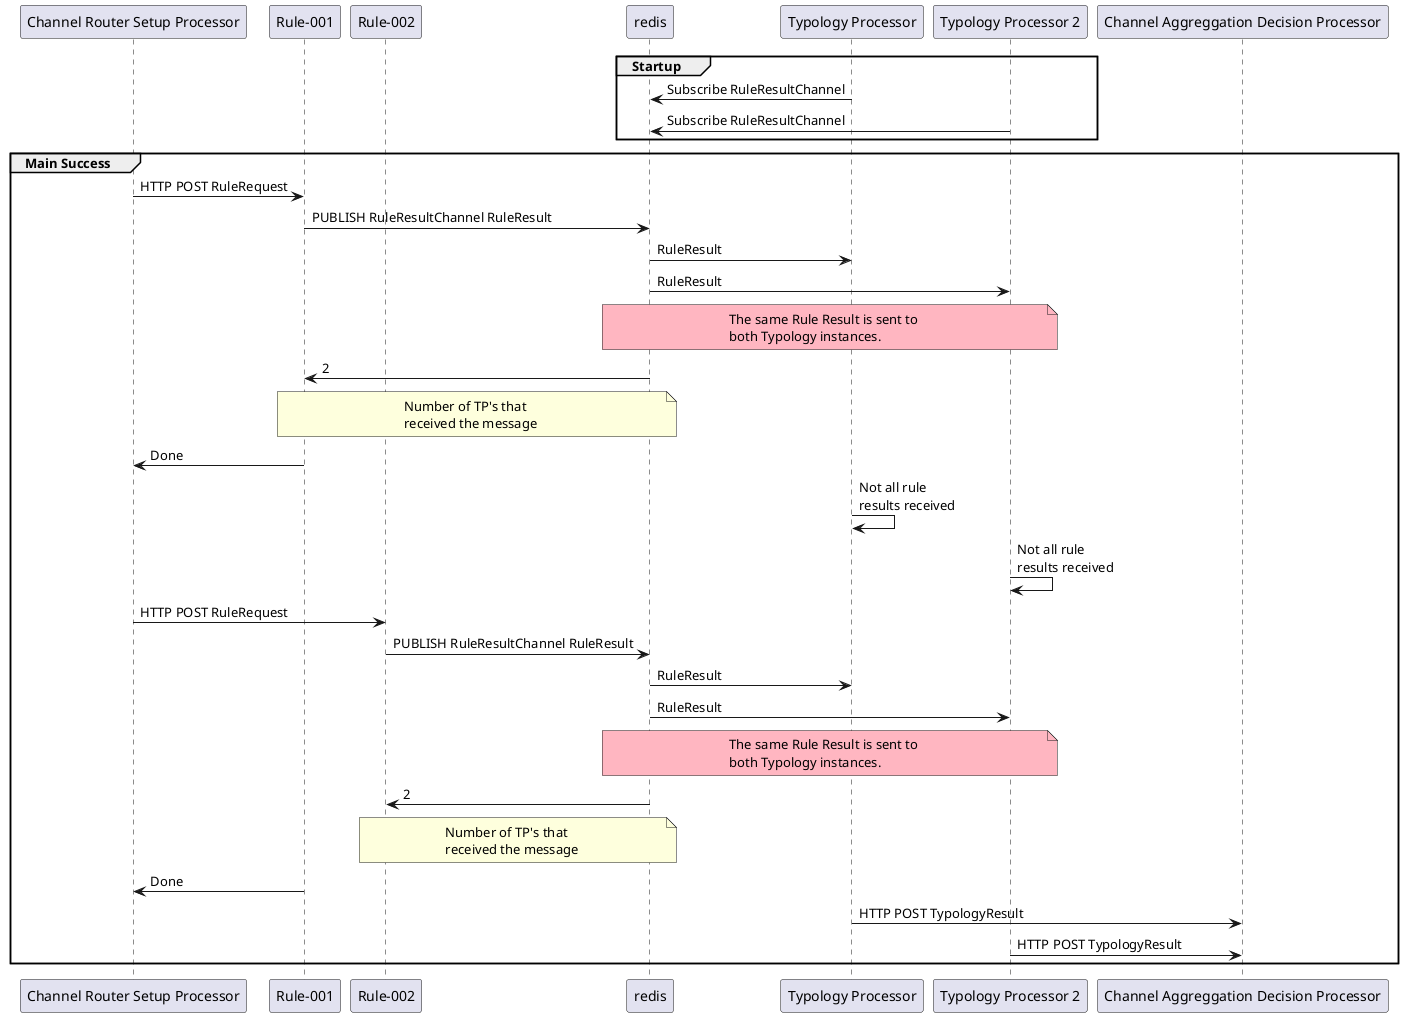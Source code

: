 @startuml Scale Typology Processor
participant "Channel Router Setup Processor" as crsp
participant "Rule-001" as rp
participant "Rule-002" as rp2
participant "redis" as r
participant "Typology Processor" as t
participant "Typology Processor 2" as t2
participant "Channel Aggreggation Decision Processor" as cadp

group Startup
    t -> r: Subscribe RuleResultChannel
    t2 -> r: Subscribe RuleResultChannel
end group

group Main Success
    crsp->rp: HTTP POST RuleRequest
    rp->r: PUBLISH RuleResultChannel RuleResult
    r->t: RuleResult
    r->t2: RuleResult
    note over r, t2 #LightPink
    The same Rule Result is sent to 
    both Typology instances.
    end note
    r->rp: 2
    note over r, rp
    Number of TP's that 
    received the message 
    end note
    rp->crsp: Done

    t->t: Not all rule \nresults received
    t2->t2: Not all rule \nresults received

    crsp->rp2: HTTP POST RuleRequest
    rp2->r: PUBLISH RuleResultChannel RuleResult
    r->t: RuleResult
    r->t2: RuleResult
    note over r, t2 #LightPink
    The same Rule Result is sent to 
    both Typology instances.
    end note
    r->rp2: 2
    note over r, rp2
    Number of TP's that 
    received the message 
    end note
    rp->crsp: Done


    t->cadp: HTTP POST TypologyResult
    t2->cadp: HTTP POST TypologyResult
end group

@enduml